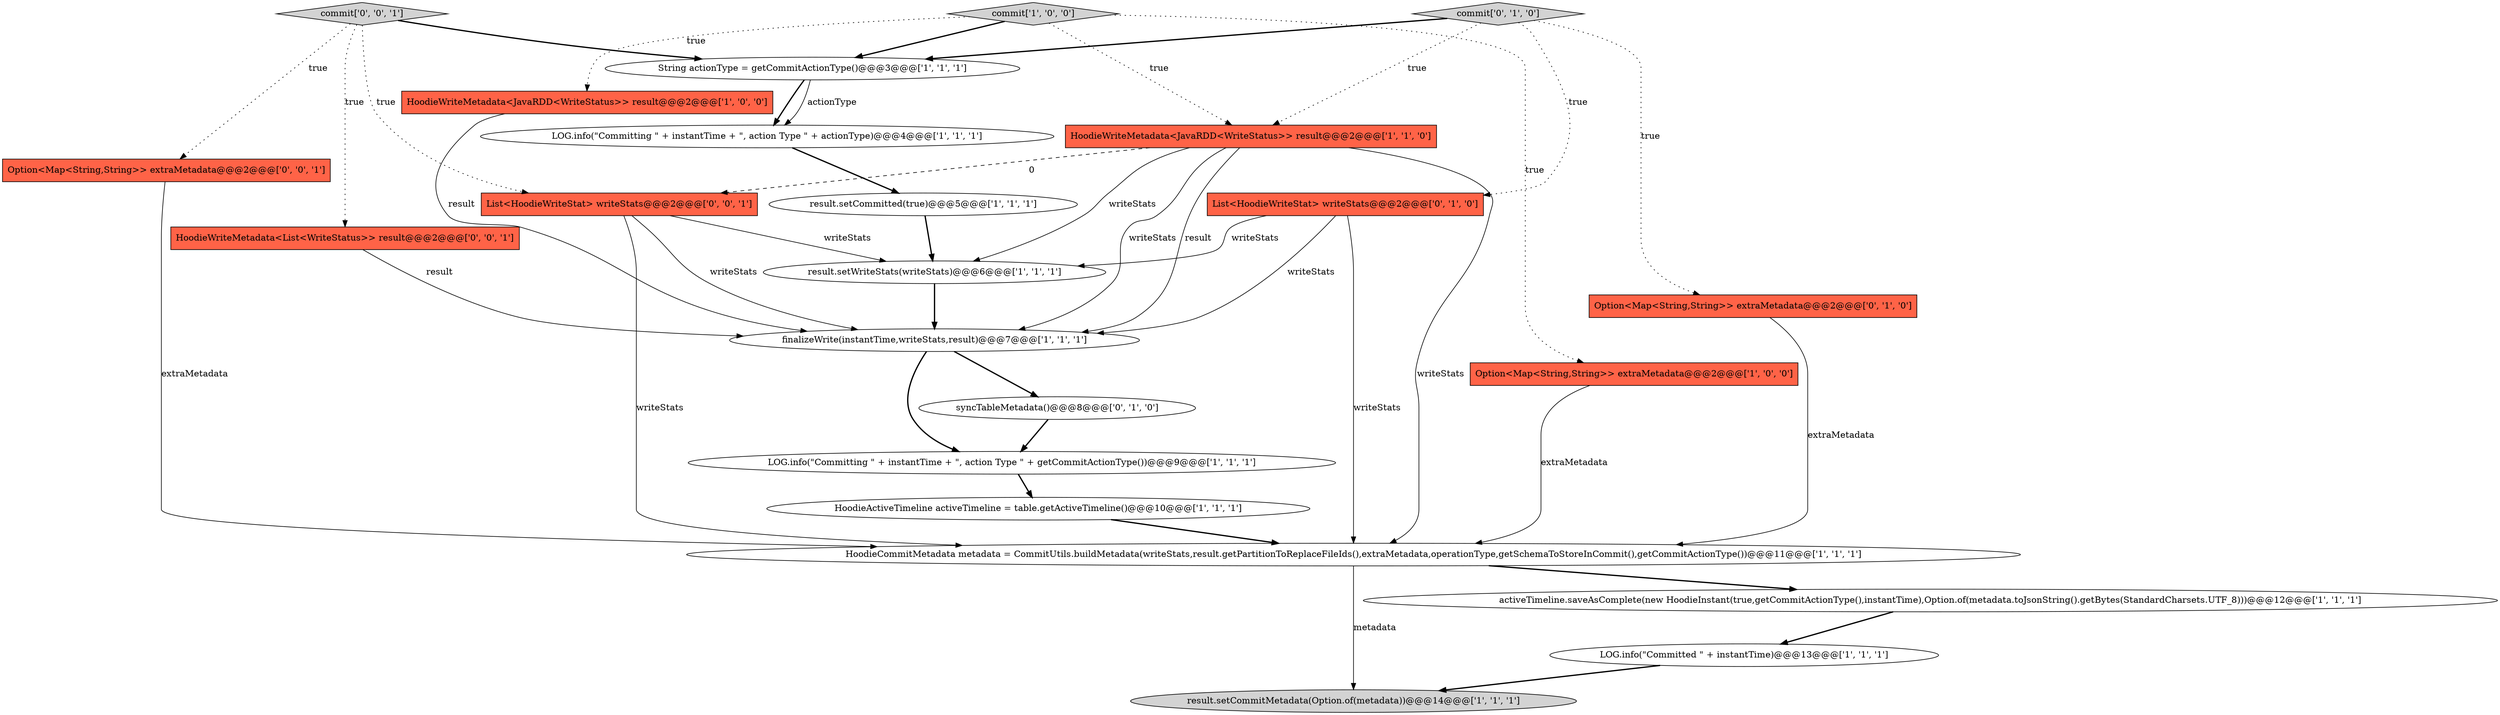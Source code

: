 digraph {
10 [style = filled, label = "HoodieCommitMetadata metadata = CommitUtils.buildMetadata(writeStats,result.getPartitionToReplaceFileIds(),extraMetadata,operationType,getSchemaToStoreInCommit(),getCommitActionType())@@@11@@@['1', '1', '1']", fillcolor = white, shape = ellipse image = "AAA0AAABBB1BBB"];
1 [style = filled, label = "result.setCommitMetadata(Option.of(metadata))@@@14@@@['1', '1', '1']", fillcolor = lightgray, shape = ellipse image = "AAA0AAABBB1BBB"];
22 [style = filled, label = "commit['0', '0', '1']", fillcolor = lightgray, shape = diamond image = "AAA0AAABBB3BBB"];
13 [style = filled, label = "HoodieActiveTimeline activeTimeline = table.getActiveTimeline()@@@10@@@['1', '1', '1']", fillcolor = white, shape = ellipse image = "AAA0AAABBB1BBB"];
7 [style = filled, label = "HoodieWriteMetadata<JavaRDD<WriteStatus>> result@@@2@@@['1', '0', '0']", fillcolor = tomato, shape = box image = "AAA0AAABBB1BBB"];
21 [style = filled, label = "List<HoodieWriteStat> writeStats@@@2@@@['0', '0', '1']", fillcolor = tomato, shape = box image = "AAA0AAABBB3BBB"];
14 [style = filled, label = "commit['1', '0', '0']", fillcolor = lightgray, shape = diamond image = "AAA0AAABBB1BBB"];
17 [style = filled, label = "syncTableMetadata()@@@8@@@['0', '1', '0']", fillcolor = white, shape = ellipse image = "AAA1AAABBB2BBB"];
16 [style = filled, label = "List<HoodieWriteStat> writeStats@@@2@@@['0', '1', '0']", fillcolor = tomato, shape = box image = "AAA0AAABBB2BBB"];
8 [style = filled, label = "HoodieWriteMetadata<JavaRDD<WriteStatus>> result@@@2@@@['1', '1', '0']", fillcolor = tomato, shape = box image = "AAA0AAABBB1BBB"];
5 [style = filled, label = "Option<Map<String,String>> extraMetadata@@@2@@@['1', '0', '0']", fillcolor = tomato, shape = box image = "AAA0AAABBB1BBB"];
6 [style = filled, label = "result.setWriteStats(writeStats)@@@6@@@['1', '1', '1']", fillcolor = white, shape = ellipse image = "AAA0AAABBB1BBB"];
9 [style = filled, label = "String actionType = getCommitActionType()@@@3@@@['1', '1', '1']", fillcolor = white, shape = ellipse image = "AAA0AAABBB1BBB"];
2 [style = filled, label = "LOG.info(\"Committing \" + instantTime + \", action Type \" + getCommitActionType())@@@9@@@['1', '1', '1']", fillcolor = white, shape = ellipse image = "AAA0AAABBB1BBB"];
20 [style = filled, label = "Option<Map<String,String>> extraMetadata@@@2@@@['0', '0', '1']", fillcolor = tomato, shape = box image = "AAA0AAABBB3BBB"];
4 [style = filled, label = "result.setCommitted(true)@@@5@@@['1', '1', '1']", fillcolor = white, shape = ellipse image = "AAA0AAABBB1BBB"];
15 [style = filled, label = "Option<Map<String,String>> extraMetadata@@@2@@@['0', '1', '0']", fillcolor = tomato, shape = box image = "AAA0AAABBB2BBB"];
0 [style = filled, label = "activeTimeline.saveAsComplete(new HoodieInstant(true,getCommitActionType(),instantTime),Option.of(metadata.toJsonString().getBytes(StandardCharsets.UTF_8)))@@@12@@@['1', '1', '1']", fillcolor = white, shape = ellipse image = "AAA0AAABBB1BBB"];
3 [style = filled, label = "LOG.info(\"Committing \" + instantTime + \", action Type \" + actionType)@@@4@@@['1', '1', '1']", fillcolor = white, shape = ellipse image = "AAA0AAABBB1BBB"];
11 [style = filled, label = "LOG.info(\"Committed \" + instantTime)@@@13@@@['1', '1', '1']", fillcolor = white, shape = ellipse image = "AAA0AAABBB1BBB"];
19 [style = filled, label = "HoodieWriteMetadata<List<WriteStatus>> result@@@2@@@['0', '0', '1']", fillcolor = tomato, shape = box image = "AAA0AAABBB3BBB"];
18 [style = filled, label = "commit['0', '1', '0']", fillcolor = lightgray, shape = diamond image = "AAA0AAABBB2BBB"];
12 [style = filled, label = "finalizeWrite(instantTime,writeStats,result)@@@7@@@['1', '1', '1']", fillcolor = white, shape = ellipse image = "AAA0AAABBB1BBB"];
21->10 [style = solid, label="writeStats"];
4->6 [style = bold, label=""];
18->15 [style = dotted, label="true"];
22->19 [style = dotted, label="true"];
14->5 [style = dotted, label="true"];
2->13 [style = bold, label=""];
21->6 [style = solid, label="writeStats"];
12->2 [style = bold, label=""];
20->10 [style = solid, label="extraMetadata"];
9->3 [style = bold, label=""];
18->8 [style = dotted, label="true"];
22->20 [style = dotted, label="true"];
14->8 [style = dotted, label="true"];
10->1 [style = solid, label="metadata"];
7->12 [style = solid, label="result"];
11->1 [style = bold, label=""];
14->9 [style = bold, label=""];
14->7 [style = dotted, label="true"];
22->9 [style = bold, label=""];
0->11 [style = bold, label=""];
9->3 [style = solid, label="actionType"];
16->12 [style = solid, label="writeStats"];
8->12 [style = solid, label="result"];
8->21 [style = dashed, label="0"];
18->16 [style = dotted, label="true"];
16->10 [style = solid, label="writeStats"];
19->12 [style = solid, label="result"];
18->9 [style = bold, label=""];
12->17 [style = bold, label=""];
8->10 [style = solid, label="writeStats"];
21->12 [style = solid, label="writeStats"];
8->12 [style = solid, label="writeStats"];
8->6 [style = solid, label="writeStats"];
6->12 [style = bold, label=""];
16->6 [style = solid, label="writeStats"];
15->10 [style = solid, label="extraMetadata"];
5->10 [style = solid, label="extraMetadata"];
13->10 [style = bold, label=""];
3->4 [style = bold, label=""];
10->0 [style = bold, label=""];
17->2 [style = bold, label=""];
22->21 [style = dotted, label="true"];
}
